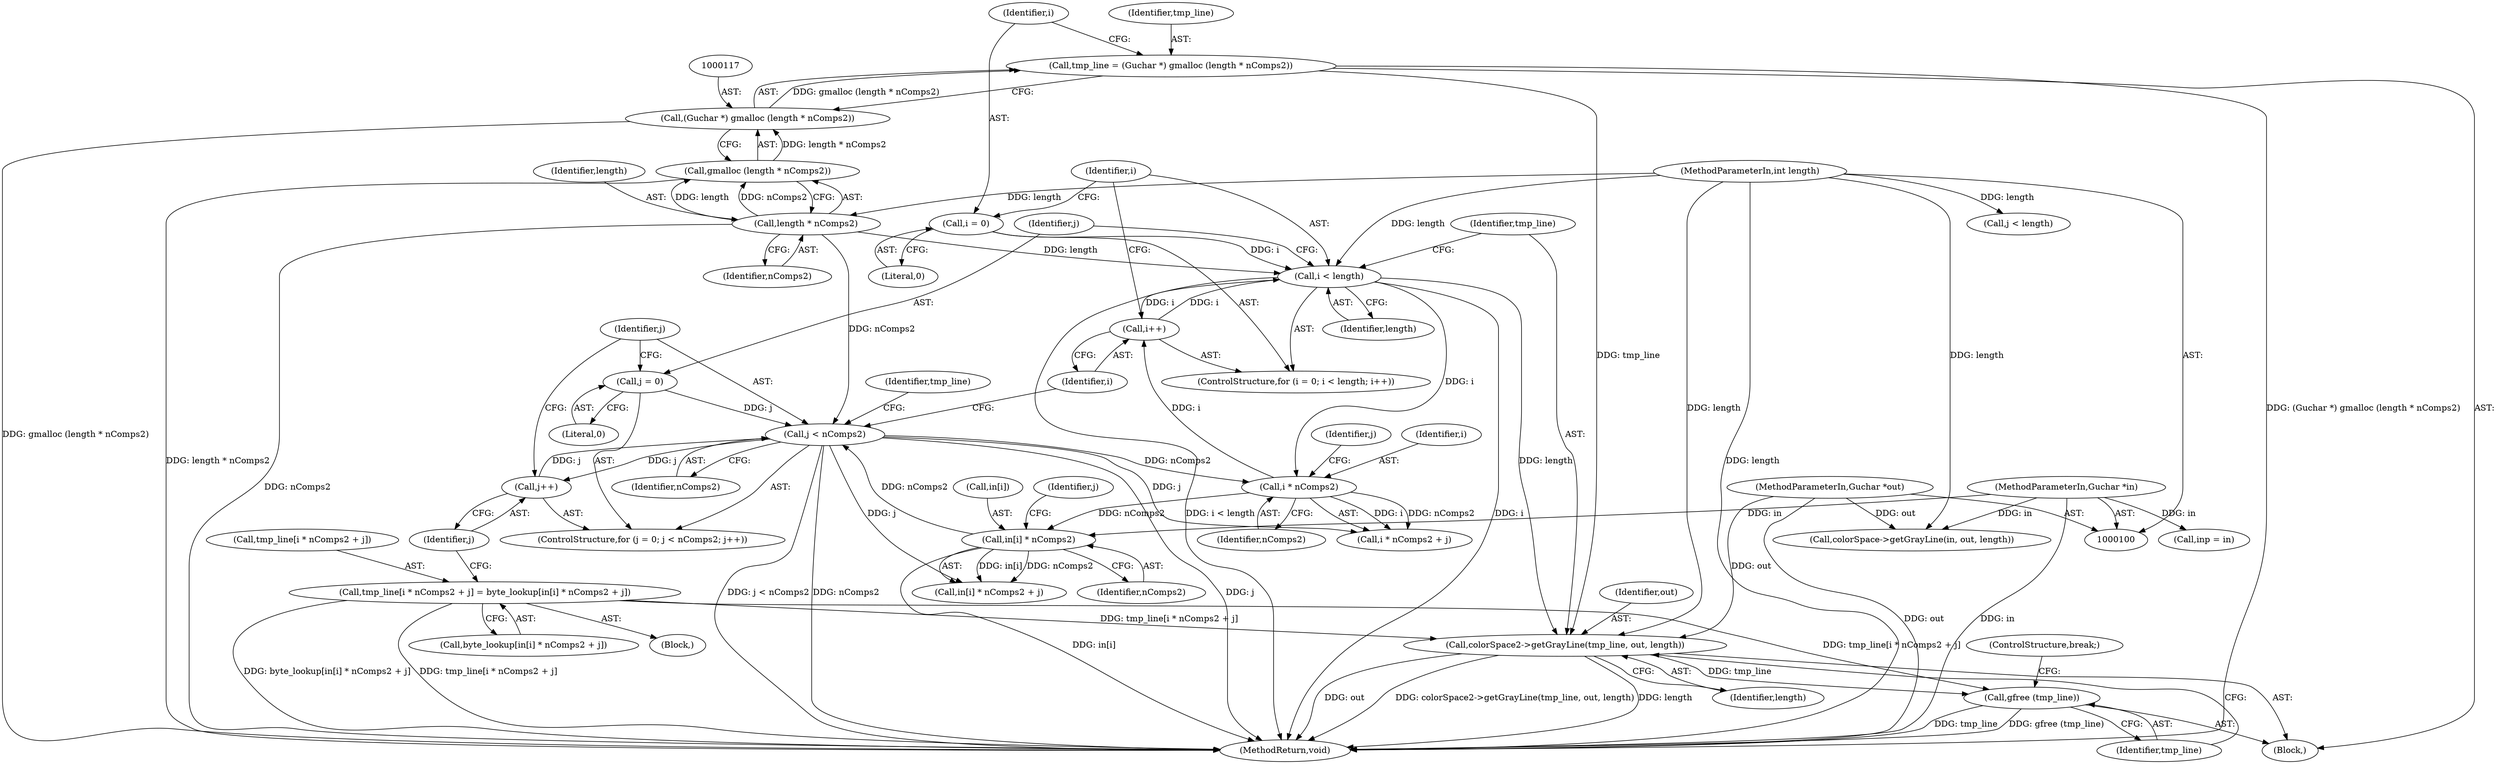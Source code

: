 digraph "0_poppler_7b2d314a61fd0e12f47c62996cb49ec0d1ba747a_5@pointer" {
"1000159" [label="(Call,colorSpace2->getGrayLine(tmp_line, out, length))"];
"1000114" [label="(Call,tmp_line = (Guchar *) gmalloc (length * nComps2))"];
"1000116" [label="(Call,(Guchar *) gmalloc (length * nComps2))"];
"1000118" [label="(Call,gmalloc (length * nComps2))"];
"1000119" [label="(Call,length * nComps2)"];
"1000103" [label="(MethodParameterIn,int length)"];
"1000142" [label="(Call,tmp_line[i * nComps2 + j] = byte_lookup[in[i] * nComps2 + j])"];
"1000102" [label="(MethodParameterIn,Guchar *out)"];
"1000126" [label="(Call,i < length)"];
"1000129" [label="(Call,i++)"];
"1000146" [label="(Call,i * nComps2)"];
"1000136" [label="(Call,j < nComps2)"];
"1000139" [label="(Call,j++)"];
"1000133" [label="(Call,j = 0)"];
"1000153" [label="(Call,in[i] * nComps2)"];
"1000101" [label="(MethodParameterIn,Guchar *in)"];
"1000123" [label="(Call,i = 0)"];
"1000163" [label="(Call,gfree (tmp_line))"];
"1000123" [label="(Call,i = 0)"];
"1000167" [label="(Call,inp = in)"];
"1000145" [label="(Call,i * nComps2 + j)"];
"1000159" [label="(Call,colorSpace2->getGrayLine(tmp_line, out, length))"];
"1000103" [label="(MethodParameterIn,int length)"];
"1000141" [label="(Block,)"];
"1000111" [label="(Block,)"];
"1000137" [label="(Identifier,j)"];
"1000102" [label="(MethodParameterIn,Guchar *out)"];
"1000118" [label="(Call,gmalloc (length * nComps2))"];
"1000143" [label="(Call,tmp_line[i * nComps2 + j])"];
"1000120" [label="(Identifier,length)"];
"1000153" [label="(Call,in[i] * nComps2)"];
"1000150" [label="(Call,byte_lookup[in[i] * nComps2 + j])"];
"1000152" [label="(Call,in[i] * nComps2 + j)"];
"1000174" [label="(Call,j < length)"];
"1000101" [label="(MethodParameterIn,Guchar *in)"];
"1000163" [label="(Call,gfree (tmp_line))"];
"1000115" [label="(Identifier,tmp_line)"];
"1000162" [label="(Identifier,length)"];
"1000136" [label="(Call,j < nComps2)"];
"1000140" [label="(Identifier,j)"];
"1000121" [label="(Identifier,nComps2)"];
"1000130" [label="(Identifier,i)"];
"1000160" [label="(Identifier,tmp_line)"];
"1000132" [label="(ControlStructure,for (j = 0; j < nComps2; j++))"];
"1000125" [label="(Literal,0)"];
"1000127" [label="(Identifier,i)"];
"1000165" [label="(ControlStructure,break;)"];
"1000134" [label="(Identifier,j)"];
"1000128" [label="(Identifier,length)"];
"1000126" [label="(Call,i < length)"];
"1000135" [label="(Literal,0)"];
"1000158" [label="(Identifier,j)"];
"1000114" [label="(Call,tmp_line = (Guchar *) gmalloc (length * nComps2))"];
"1000154" [label="(Call,in[i])"];
"1000122" [label="(ControlStructure,for (i = 0; i < length; i++))"];
"1000157" [label="(Identifier,nComps2)"];
"1000202" [label="(Call,colorSpace->getGrayLine(in, out, length))"];
"1000139" [label="(Call,j++)"];
"1000133" [label="(Call,j = 0)"];
"1000147" [label="(Identifier,i)"];
"1000144" [label="(Identifier,tmp_line)"];
"1000164" [label="(Identifier,tmp_line)"];
"1000149" [label="(Identifier,j)"];
"1000119" [label="(Call,length * nComps2)"];
"1000146" [label="(Call,i * nComps2)"];
"1000142" [label="(Call,tmp_line[i * nComps2 + j] = byte_lookup[in[i] * nComps2 + j])"];
"1000116" [label="(Call,(Guchar *) gmalloc (length * nComps2))"];
"1000161" [label="(Identifier,out)"];
"1000148" [label="(Identifier,nComps2)"];
"1000129" [label="(Call,i++)"];
"1000207" [label="(MethodReturn,void)"];
"1000138" [label="(Identifier,nComps2)"];
"1000124" [label="(Identifier,i)"];
"1000159" -> "1000111"  [label="AST: "];
"1000159" -> "1000162"  [label="CFG: "];
"1000160" -> "1000159"  [label="AST: "];
"1000161" -> "1000159"  [label="AST: "];
"1000162" -> "1000159"  [label="AST: "];
"1000164" -> "1000159"  [label="CFG: "];
"1000159" -> "1000207"  [label="DDG: colorSpace2->getGrayLine(tmp_line, out, length)"];
"1000159" -> "1000207"  [label="DDG: length"];
"1000159" -> "1000207"  [label="DDG: out"];
"1000114" -> "1000159"  [label="DDG: tmp_line"];
"1000142" -> "1000159"  [label="DDG: tmp_line[i * nComps2 + j]"];
"1000102" -> "1000159"  [label="DDG: out"];
"1000126" -> "1000159"  [label="DDG: length"];
"1000103" -> "1000159"  [label="DDG: length"];
"1000159" -> "1000163"  [label="DDG: tmp_line"];
"1000114" -> "1000111"  [label="AST: "];
"1000114" -> "1000116"  [label="CFG: "];
"1000115" -> "1000114"  [label="AST: "];
"1000116" -> "1000114"  [label="AST: "];
"1000124" -> "1000114"  [label="CFG: "];
"1000114" -> "1000207"  [label="DDG: (Guchar *) gmalloc (length * nComps2)"];
"1000116" -> "1000114"  [label="DDG: gmalloc (length * nComps2)"];
"1000116" -> "1000118"  [label="CFG: "];
"1000117" -> "1000116"  [label="AST: "];
"1000118" -> "1000116"  [label="AST: "];
"1000116" -> "1000207"  [label="DDG: gmalloc (length * nComps2)"];
"1000118" -> "1000116"  [label="DDG: length * nComps2"];
"1000118" -> "1000119"  [label="CFG: "];
"1000119" -> "1000118"  [label="AST: "];
"1000118" -> "1000207"  [label="DDG: length * nComps2"];
"1000119" -> "1000118"  [label="DDG: length"];
"1000119" -> "1000118"  [label="DDG: nComps2"];
"1000119" -> "1000121"  [label="CFG: "];
"1000120" -> "1000119"  [label="AST: "];
"1000121" -> "1000119"  [label="AST: "];
"1000119" -> "1000207"  [label="DDG: nComps2"];
"1000103" -> "1000119"  [label="DDG: length"];
"1000119" -> "1000126"  [label="DDG: length"];
"1000119" -> "1000136"  [label="DDG: nComps2"];
"1000103" -> "1000100"  [label="AST: "];
"1000103" -> "1000207"  [label="DDG: length"];
"1000103" -> "1000126"  [label="DDG: length"];
"1000103" -> "1000174"  [label="DDG: length"];
"1000103" -> "1000202"  [label="DDG: length"];
"1000142" -> "1000141"  [label="AST: "];
"1000142" -> "1000150"  [label="CFG: "];
"1000143" -> "1000142"  [label="AST: "];
"1000150" -> "1000142"  [label="AST: "];
"1000140" -> "1000142"  [label="CFG: "];
"1000142" -> "1000207"  [label="DDG: tmp_line[i * nComps2 + j]"];
"1000142" -> "1000207"  [label="DDG: byte_lookup[in[i] * nComps2 + j]"];
"1000142" -> "1000163"  [label="DDG: tmp_line[i * nComps2 + j]"];
"1000102" -> "1000100"  [label="AST: "];
"1000102" -> "1000207"  [label="DDG: out"];
"1000102" -> "1000202"  [label="DDG: out"];
"1000126" -> "1000122"  [label="AST: "];
"1000126" -> "1000128"  [label="CFG: "];
"1000127" -> "1000126"  [label="AST: "];
"1000128" -> "1000126"  [label="AST: "];
"1000134" -> "1000126"  [label="CFG: "];
"1000160" -> "1000126"  [label="CFG: "];
"1000126" -> "1000207"  [label="DDG: i < length"];
"1000126" -> "1000207"  [label="DDG: i"];
"1000129" -> "1000126"  [label="DDG: i"];
"1000123" -> "1000126"  [label="DDG: i"];
"1000126" -> "1000129"  [label="DDG: i"];
"1000126" -> "1000146"  [label="DDG: i"];
"1000129" -> "1000122"  [label="AST: "];
"1000129" -> "1000130"  [label="CFG: "];
"1000130" -> "1000129"  [label="AST: "];
"1000127" -> "1000129"  [label="CFG: "];
"1000146" -> "1000129"  [label="DDG: i"];
"1000146" -> "1000145"  [label="AST: "];
"1000146" -> "1000148"  [label="CFG: "];
"1000147" -> "1000146"  [label="AST: "];
"1000148" -> "1000146"  [label="AST: "];
"1000149" -> "1000146"  [label="CFG: "];
"1000146" -> "1000145"  [label="DDG: i"];
"1000146" -> "1000145"  [label="DDG: nComps2"];
"1000136" -> "1000146"  [label="DDG: nComps2"];
"1000146" -> "1000153"  [label="DDG: nComps2"];
"1000136" -> "1000132"  [label="AST: "];
"1000136" -> "1000138"  [label="CFG: "];
"1000137" -> "1000136"  [label="AST: "];
"1000138" -> "1000136"  [label="AST: "];
"1000144" -> "1000136"  [label="CFG: "];
"1000130" -> "1000136"  [label="CFG: "];
"1000136" -> "1000207"  [label="DDG: nComps2"];
"1000136" -> "1000207"  [label="DDG: j < nComps2"];
"1000136" -> "1000207"  [label="DDG: j"];
"1000139" -> "1000136"  [label="DDG: j"];
"1000133" -> "1000136"  [label="DDG: j"];
"1000153" -> "1000136"  [label="DDG: nComps2"];
"1000136" -> "1000139"  [label="DDG: j"];
"1000136" -> "1000145"  [label="DDG: j"];
"1000136" -> "1000152"  [label="DDG: j"];
"1000139" -> "1000132"  [label="AST: "];
"1000139" -> "1000140"  [label="CFG: "];
"1000140" -> "1000139"  [label="AST: "];
"1000137" -> "1000139"  [label="CFG: "];
"1000133" -> "1000132"  [label="AST: "];
"1000133" -> "1000135"  [label="CFG: "];
"1000134" -> "1000133"  [label="AST: "];
"1000135" -> "1000133"  [label="AST: "];
"1000137" -> "1000133"  [label="CFG: "];
"1000153" -> "1000152"  [label="AST: "];
"1000153" -> "1000157"  [label="CFG: "];
"1000154" -> "1000153"  [label="AST: "];
"1000157" -> "1000153"  [label="AST: "];
"1000158" -> "1000153"  [label="CFG: "];
"1000153" -> "1000207"  [label="DDG: in[i]"];
"1000153" -> "1000152"  [label="DDG: in[i]"];
"1000153" -> "1000152"  [label="DDG: nComps2"];
"1000101" -> "1000153"  [label="DDG: in"];
"1000101" -> "1000100"  [label="AST: "];
"1000101" -> "1000207"  [label="DDG: in"];
"1000101" -> "1000167"  [label="DDG: in"];
"1000101" -> "1000202"  [label="DDG: in"];
"1000123" -> "1000122"  [label="AST: "];
"1000123" -> "1000125"  [label="CFG: "];
"1000124" -> "1000123"  [label="AST: "];
"1000125" -> "1000123"  [label="AST: "];
"1000127" -> "1000123"  [label="CFG: "];
"1000163" -> "1000111"  [label="AST: "];
"1000163" -> "1000164"  [label="CFG: "];
"1000164" -> "1000163"  [label="AST: "];
"1000165" -> "1000163"  [label="CFG: "];
"1000163" -> "1000207"  [label="DDG: tmp_line"];
"1000163" -> "1000207"  [label="DDG: gfree (tmp_line)"];
}
